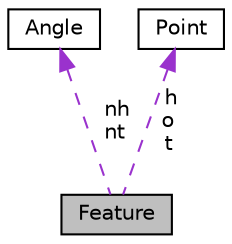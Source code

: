 digraph "Feature"
{
 // LATEX_PDF_SIZE
  edge [fontname="Helvetica",fontsize="10",labelfontname="Helvetica",labelfontsize="10"];
  node [fontname="Helvetica",fontsize="10",shape=record];
  Node1 [label="Feature",height=0.2,width=0.4,color="black", fillcolor="grey75", style="filled", fontcolor="black",tooltip=" "];
  Node2 -> Node1 [dir="back",color="darkorchid3",fontsize="10",style="dashed",label=" nh\nnt" ,fontname="Helvetica"];
  Node2 [label="Angle",height=0.2,width=0.4,color="black", fillcolor="white", style="filled",URL="$d2/d39/class_angle.html",tooltip=" "];
  Node3 -> Node1 [dir="back",color="darkorchid3",fontsize="10",style="dashed",label=" h\no\nt" ,fontname="Helvetica"];
  Node3 [label="Point",height=0.2,width=0.4,color="black", fillcolor="white", style="filled",URL="$d0/d69/class_point.html",tooltip=" "];
}

